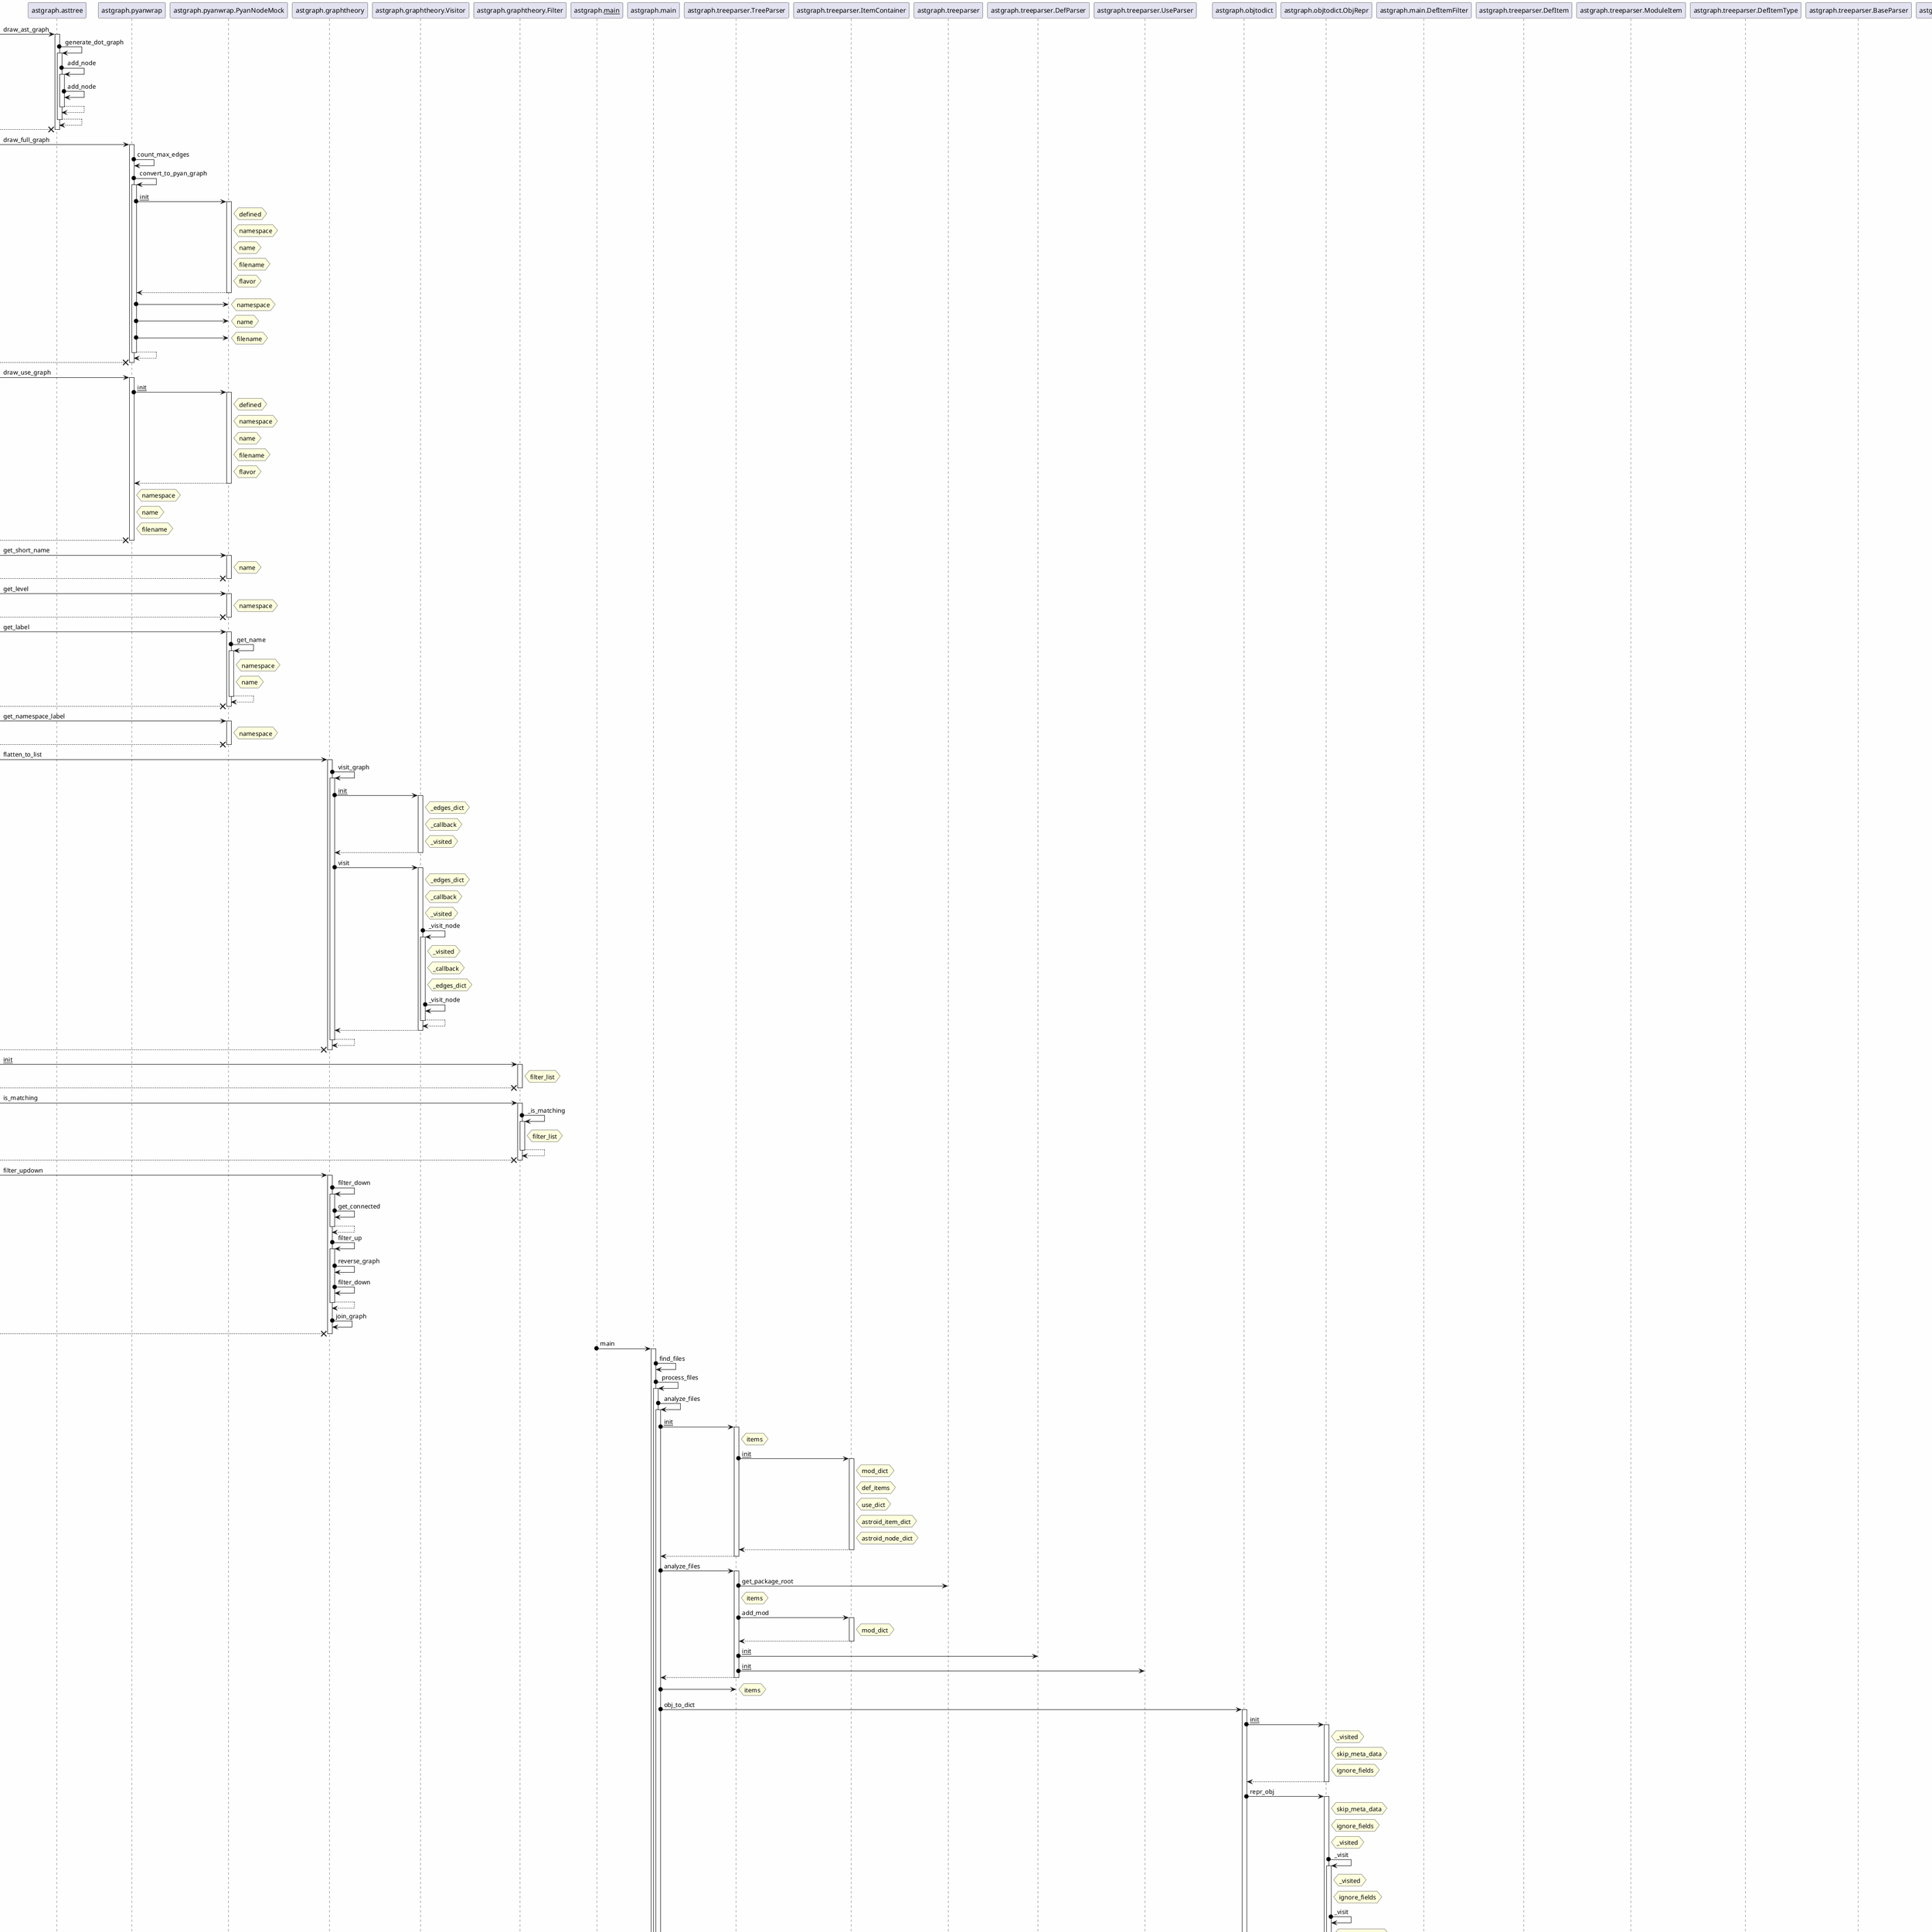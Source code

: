 @startuml

skinparam backgroundColor #FEFEFE


[-> astgraph.asttree : draw_ast_graph
activate astgraph.asttree
  astgraph.asttree o-> astgraph.asttree : generate_dot_graph
  activate astgraph.asttree
    astgraph.asttree o-> astgraph.asttree : add_node
    activate astgraph.asttree
      astgraph.asttree o-> astgraph.asttree : add_node
    astgraph.asttree --> astgraph.asttree
    deactivate astgraph.asttree

  astgraph.asttree --> astgraph.asttree
  deactivate astgraph.asttree

[-->x astgraph.asttree
deactivate astgraph.asttree

[-> astgraph.pyanwrap : draw_full_graph
activate astgraph.pyanwrap
  astgraph.pyanwrap o-> astgraph.pyanwrap : count_max_edges
  astgraph.pyanwrap o-> astgraph.pyanwrap : convert_to_pyan_graph
  activate astgraph.pyanwrap
    astgraph.pyanwrap o-> astgraph.pyanwrap.PyanNodeMock : __init__
    activate astgraph.pyanwrap.PyanNodeMock
      hnote right of astgraph.pyanwrap.PyanNodeMock
      defined
      endnote
      hnote right of astgraph.pyanwrap.PyanNodeMock
      namespace
      endnote
      hnote right of astgraph.pyanwrap.PyanNodeMock
      name
      endnote
      hnote right of astgraph.pyanwrap.PyanNodeMock
      filename
      endnote
      hnote right of astgraph.pyanwrap.PyanNodeMock
      flavor
      endnote
    astgraph.pyanwrap.PyanNodeMock --> astgraph.pyanwrap
    deactivate astgraph.pyanwrap.PyanNodeMock

    astgraph.pyanwrap o-> astgraph.pyanwrap.PyanNodeMock 
    hnote right
    namespace
    end note
    astgraph.pyanwrap o-> astgraph.pyanwrap.PyanNodeMock 
    hnote right
    name
    end note
    astgraph.pyanwrap o-> astgraph.pyanwrap.PyanNodeMock 
    hnote right
    filename
    end note
  astgraph.pyanwrap --> astgraph.pyanwrap
  deactivate astgraph.pyanwrap

[-->x astgraph.pyanwrap
deactivate astgraph.pyanwrap

[-> astgraph.pyanwrap : draw_use_graph
activate astgraph.pyanwrap
  astgraph.pyanwrap o-> astgraph.pyanwrap.PyanNodeMock : __init__
  activate astgraph.pyanwrap.PyanNodeMock
    hnote right of astgraph.pyanwrap.PyanNodeMock
    defined
    endnote
    hnote right of astgraph.pyanwrap.PyanNodeMock
    namespace
    endnote
    hnote right of astgraph.pyanwrap.PyanNodeMock
    name
    endnote
    hnote right of astgraph.pyanwrap.PyanNodeMock
    filename
    endnote
    hnote right of astgraph.pyanwrap.PyanNodeMock
    flavor
    endnote
  astgraph.pyanwrap.PyanNodeMock --> astgraph.pyanwrap
  deactivate astgraph.pyanwrap.PyanNodeMock

  hnote right of astgraph.pyanwrap
  namespace
  endnote
  hnote right of astgraph.pyanwrap
  name
  endnote
  hnote right of astgraph.pyanwrap
  filename
  endnote
[-->x astgraph.pyanwrap
deactivate astgraph.pyanwrap

[-> astgraph.pyanwrap.PyanNodeMock : get_short_name
activate astgraph.pyanwrap.PyanNodeMock
  hnote right of astgraph.pyanwrap.PyanNodeMock
  name
  endnote
[-->x astgraph.pyanwrap.PyanNodeMock
deactivate astgraph.pyanwrap.PyanNodeMock

[-> astgraph.pyanwrap.PyanNodeMock : get_level
activate astgraph.pyanwrap.PyanNodeMock
  hnote right of astgraph.pyanwrap.PyanNodeMock
  namespace
  endnote
[-->x astgraph.pyanwrap.PyanNodeMock
deactivate astgraph.pyanwrap.PyanNodeMock

[-> astgraph.pyanwrap.PyanNodeMock : get_label
activate astgraph.pyanwrap.PyanNodeMock
  astgraph.pyanwrap.PyanNodeMock o-> astgraph.pyanwrap.PyanNodeMock : get_name
  activate astgraph.pyanwrap.PyanNodeMock
    hnote right of astgraph.pyanwrap.PyanNodeMock
    namespace
    endnote
    hnote right of astgraph.pyanwrap.PyanNodeMock
    name
    endnote
  astgraph.pyanwrap.PyanNodeMock --> astgraph.pyanwrap.PyanNodeMock
  deactivate astgraph.pyanwrap.PyanNodeMock

[-->x astgraph.pyanwrap.PyanNodeMock
deactivate astgraph.pyanwrap.PyanNodeMock

[-> astgraph.pyanwrap.PyanNodeMock : get_namespace_label
activate astgraph.pyanwrap.PyanNodeMock
  hnote right of astgraph.pyanwrap.PyanNodeMock
  namespace
  endnote
[-->x astgraph.pyanwrap.PyanNodeMock
deactivate astgraph.pyanwrap.PyanNodeMock

[-> astgraph.graphtheory : flatten_to_list
activate astgraph.graphtheory
  astgraph.graphtheory o-> astgraph.graphtheory : visit_graph
  activate astgraph.graphtheory
    astgraph.graphtheory o-> astgraph.graphtheory.Visitor : __init__
    activate astgraph.graphtheory.Visitor
      hnote right of astgraph.graphtheory.Visitor
      _edges_dict
      endnote
      hnote right of astgraph.graphtheory.Visitor
      _callback
      endnote
      hnote right of astgraph.graphtheory.Visitor
      _visited
      endnote
    astgraph.graphtheory.Visitor --> astgraph.graphtheory
    deactivate astgraph.graphtheory.Visitor

    astgraph.graphtheory o-> astgraph.graphtheory.Visitor : visit
    activate astgraph.graphtheory.Visitor
      hnote right of astgraph.graphtheory.Visitor
      _edges_dict
      endnote
      hnote right of astgraph.graphtheory.Visitor
      _callback
      endnote
      hnote right of astgraph.graphtheory.Visitor
      _visited
      endnote
      astgraph.graphtheory.Visitor o-> astgraph.graphtheory.Visitor : _visit_node
      activate astgraph.graphtheory.Visitor
        hnote right of astgraph.graphtheory.Visitor
        _visited
        endnote
        hnote right of astgraph.graphtheory.Visitor
        _callback
        endnote
        hnote right of astgraph.graphtheory.Visitor
        _edges_dict
        endnote
        astgraph.graphtheory.Visitor o-> astgraph.graphtheory.Visitor : _visit_node
      astgraph.graphtheory.Visitor --> astgraph.graphtheory.Visitor
      deactivate astgraph.graphtheory.Visitor

    astgraph.graphtheory.Visitor --> astgraph.graphtheory
    deactivate astgraph.graphtheory.Visitor

  astgraph.graphtheory --> astgraph.graphtheory
  deactivate astgraph.graphtheory

[-->x astgraph.graphtheory
deactivate astgraph.graphtheory

[-> astgraph.graphtheory.Filter : __init__
activate astgraph.graphtheory.Filter
  hnote right of astgraph.graphtheory.Filter
  filter_list
  endnote
[-->x astgraph.graphtheory.Filter
deactivate astgraph.graphtheory.Filter

[-> astgraph.graphtheory.Filter : is_matching
activate astgraph.graphtheory.Filter
  astgraph.graphtheory.Filter o-> astgraph.graphtheory.Filter : _is_matching
  activate astgraph.graphtheory.Filter
    hnote right of astgraph.graphtheory.Filter
    filter_list
    endnote
  astgraph.graphtheory.Filter --> astgraph.graphtheory.Filter
  deactivate astgraph.graphtheory.Filter

[-->x astgraph.graphtheory.Filter
deactivate astgraph.graphtheory.Filter

[-> astgraph.graphtheory : filter_updown
activate astgraph.graphtheory
  astgraph.graphtheory o-> astgraph.graphtheory : filter_down
  activate astgraph.graphtheory
    astgraph.graphtheory o-> astgraph.graphtheory : get_connected
  astgraph.graphtheory --> astgraph.graphtheory
  deactivate astgraph.graphtheory

  astgraph.graphtheory o-> astgraph.graphtheory : filter_up
  activate astgraph.graphtheory
    astgraph.graphtheory o-> astgraph.graphtheory : reverse_graph
    astgraph.graphtheory o-> astgraph.graphtheory : filter_down
  astgraph.graphtheory --> astgraph.graphtheory
  deactivate astgraph.graphtheory

  astgraph.graphtheory o-> astgraph.graphtheory : join_graph
[-->x astgraph.graphtheory
deactivate astgraph.graphtheory

astgraph.__main__ o-> astgraph.main : main
activate astgraph.main
  astgraph.main o-> astgraph.main : find_files
  astgraph.main o-> astgraph.main : process_files
  activate astgraph.main
    astgraph.main o-> astgraph.main : analyze_files
    activate astgraph.main
      astgraph.main o-> astgraph.treeparser.TreeParser : __init__
      activate astgraph.treeparser.TreeParser
        hnote right of astgraph.treeparser.TreeParser
        items
        endnote
        astgraph.treeparser.TreeParser o-> astgraph.treeparser.ItemContainer : __init__
        activate astgraph.treeparser.ItemContainer
          hnote right of astgraph.treeparser.ItemContainer
          mod_dict
          endnote
          hnote right of astgraph.treeparser.ItemContainer
          def_items
          endnote
          hnote right of astgraph.treeparser.ItemContainer
          use_dict
          endnote
          hnote right of astgraph.treeparser.ItemContainer
          astroid_item_dict
          endnote
          hnote right of astgraph.treeparser.ItemContainer
          astroid_node_dict
          endnote
        astgraph.treeparser.ItemContainer --> astgraph.treeparser.TreeParser
        deactivate astgraph.treeparser.ItemContainer

      astgraph.treeparser.TreeParser --> astgraph.main
      deactivate astgraph.treeparser.TreeParser

      astgraph.main o-> astgraph.treeparser.TreeParser : analyze_files
      activate astgraph.treeparser.TreeParser
        astgraph.treeparser.TreeParser o-> astgraph.treeparser : get_package_root
        hnote right of astgraph.treeparser.TreeParser
        items
        endnote
        astgraph.treeparser.TreeParser o-> astgraph.treeparser.ItemContainer : add_mod
        activate astgraph.treeparser.ItemContainer
          hnote right of astgraph.treeparser.ItemContainer
          mod_dict
          endnote
        astgraph.treeparser.ItemContainer --> astgraph.treeparser.TreeParser
        deactivate astgraph.treeparser.ItemContainer

        astgraph.treeparser.TreeParser o-> astgraph.treeparser.DefParser : __init__
        astgraph.treeparser.TreeParser o-> astgraph.treeparser.UseParser : __init__
      astgraph.treeparser.TreeParser --> astgraph.main
      deactivate astgraph.treeparser.TreeParser

      astgraph.main o-> astgraph.treeparser.TreeParser 
      hnote right
      items
      end note
      astgraph.main o-> astgraph.objtodict : obj_to_dict
      activate astgraph.objtodict
        astgraph.objtodict o-> astgraph.objtodict.ObjRepr : __init__
        activate astgraph.objtodict.ObjRepr
          hnote right of astgraph.objtodict.ObjRepr
          _visited
          endnote
          hnote right of astgraph.objtodict.ObjRepr
          skip_meta_data
          endnote
          hnote right of astgraph.objtodict.ObjRepr
          ignore_fields
          endnote
        astgraph.objtodict.ObjRepr --> astgraph.objtodict
        deactivate astgraph.objtodict.ObjRepr

        astgraph.objtodict o-> astgraph.objtodict.ObjRepr : repr_obj
        activate astgraph.objtodict.ObjRepr
          hnote right of astgraph.objtodict.ObjRepr
          skip_meta_data
          endnote
          hnote right of astgraph.objtodict.ObjRepr
          ignore_fields
          endnote
          hnote right of astgraph.objtodict.ObjRepr
          _visited
          endnote
          astgraph.objtodict.ObjRepr o-> astgraph.objtodict.ObjRepr : _visit
          activate astgraph.objtodict.ObjRepr
            hnote right of astgraph.objtodict.ObjRepr
            _visited
            endnote
            hnote right of astgraph.objtodict.ObjRepr
            ignore_fields
            endnote
            astgraph.objtodict.ObjRepr o-> astgraph.objtodict.ObjRepr : _visit
            hnote right of astgraph.objtodict.ObjRepr
            skip_meta_data
            endnote
          astgraph.objtodict.ObjRepr --> astgraph.objtodict.ObjRepr
          deactivate astgraph.objtodict.ObjRepr

        astgraph.objtodict.ObjRepr --> astgraph.objtodict
        deactivate astgraph.objtodict.ObjRepr

      astgraph.objtodict --> astgraph.main
      deactivate astgraph.objtodict

      astgraph.main o-> astgraph.treeparser.ItemContainer : get_def_dict
      activate astgraph.treeparser.ItemContainer
        astgraph.treeparser.ItemContainer o-> astgraph.graphtheory : convert_to_list
        hnote right of astgraph.treeparser.ItemContainer
        def_items
        endnote
      astgraph.treeparser.ItemContainer --> astgraph.main
      deactivate astgraph.treeparser.ItemContainer

      astgraph.main o-> astgraph.main.DefItemFilter : __init__
      astgraph.main o-> astgraph.graphtheory : filter_down
      activate astgraph.graphtheory
        astgraph.graphtheory o-> astgraph.graphtheory : get_connected
      astgraph.graphtheory --> astgraph.main
      deactivate astgraph.graphtheory

      astgraph.main o-> astgraph.treeparser.ItemContainer 
      hnote right
      use_dict
      end note
      astgraph.main o-> astgraph.graphtheory : join_graph
      astgraph.main o-> astgraph.graphtheory : filter_up
      activate astgraph.graphtheory
        astgraph.graphtheory o-> astgraph.graphtheory : reverse_graph
        astgraph.graphtheory o-> astgraph.graphtheory : filter_down
      astgraph.graphtheory --> astgraph.main
      deactivate astgraph.graphtheory

    astgraph.main --> astgraph.main
    deactivate astgraph.main

  astgraph.main --> astgraph.main
  deactivate astgraph.main

astgraph.main --> astgraph.__main__
deactivate astgraph.main

[-> astgraph.treeparser : get_message
activate astgraph.treeparser
  astgraph.treeparser o-> astgraph.treeparser : get_top_node
[-->x astgraph.treeparser
deactivate astgraph.treeparser

[-> astgraph.treeparser.DefItem : info
activate astgraph.treeparser.DefItem
  astgraph.treeparser.DefItem o-> astgraph.treeparser.DefItem : get_full_name
  activate astgraph.treeparser.DefItem
    astgraph.treeparser.DefItem o-> astgraph.treeparser.DefItem : get_name
    activate astgraph.treeparser.DefItem
      hnote right of astgraph.treeparser.DefItem
      name
      endnote
    astgraph.treeparser.DefItem --> astgraph.treeparser.DefItem
    deactivate astgraph.treeparser.DefItem

    hnote right of astgraph.treeparser.DefItem
    parent
    endnote
  astgraph.treeparser.DefItem --> astgraph.treeparser.DefItem
  deactivate astgraph.treeparser.DefItem

  hnote right of astgraph.treeparser.DefItem
  type
  endnote
[-->x astgraph.treeparser.DefItem
deactivate astgraph.treeparser.DefItem

[-> astgraph.treeparser.DefItem : is_module
activate astgraph.treeparser.DefItem
  hnote right of astgraph.treeparser.DefItem
  type
  endnote
  hnote right of astgraph.treeparser.DefItem
  MODULE
  endnote
[-->x astgraph.treeparser.DefItem
deactivate astgraph.treeparser.DefItem

[-> astgraph.treeparser.DefItem : is_method
activate astgraph.treeparser.DefItem
  hnote right of astgraph.treeparser.DefItem
  type
  endnote
  hnote right of astgraph.treeparser.DefItem
  DEF_METHOD
  endnote
[-->x astgraph.treeparser.DefItem
deactivate astgraph.treeparser.DefItem

[-> astgraph.treeparser.DefItem : is_field
activate astgraph.treeparser.DefItem
  hnote right of astgraph.treeparser.DefItem
  type
  endnote
  hnote right of astgraph.treeparser.DefItem
  MEMBER
  endnote
[-->x astgraph.treeparser.DefItem
deactivate astgraph.treeparser.DefItem

[-> astgraph.treeparser.DefItem : append
activate astgraph.treeparser.DefItem
  hnote right of astgraph.treeparser.DefItem
  items
  endnote
[-->x astgraph.treeparser.DefItem
deactivate astgraph.treeparser.DefItem

[-> astgraph.treeparser.DefItem : get_namespace
activate astgraph.treeparser.DefItem
  hnote right of astgraph.treeparser.DefItem
  parent
  endnote
[-->x astgraph.treeparser.DefItem
deactivate astgraph.treeparser.DefItem

[-> astgraph.treeparser.DefItem : get_filename
activate astgraph.treeparser.DefItem
  hnote right of astgraph.treeparser.DefItem
  parent
  endnote
[-->x astgraph.treeparser.DefItem
deactivate astgraph.treeparser.DefItem

[-> astgraph.treeparser.DefItem : get_child
activate astgraph.treeparser.DefItem
  hnote right of astgraph.treeparser.DefItem
  items
  endnote
[-->x astgraph.treeparser.DefItem
deactivate astgraph.treeparser.DefItem

[-> astgraph.treeparser.DefItem : to_string
activate astgraph.treeparser.DefItem
  hnote right of astgraph.treeparser.DefItem
  name
  endnote
  hnote right of astgraph.treeparser.DefItem
  type
  endnote
[-->x astgraph.treeparser.DefItem
deactivate astgraph.treeparser.DefItem

[-> astgraph.treeparser.DefItem : __repr__
activate astgraph.treeparser.DefItem
  astgraph.treeparser.DefItem o-> astgraph.treeparser.DefItem : get_full_name
  activate astgraph.treeparser.DefItem
    astgraph.treeparser.DefItem o-> astgraph.treeparser.DefItem : get_name
    activate astgraph.treeparser.DefItem
      hnote right of astgraph.treeparser.DefItem
      name
      endnote
    astgraph.treeparser.DefItem --> astgraph.treeparser.DefItem
    deactivate astgraph.treeparser.DefItem

    hnote right of astgraph.treeparser.DefItem
    parent
    endnote
  astgraph.treeparser.DefItem --> astgraph.treeparser.DefItem
  deactivate astgraph.treeparser.DefItem

  hnote right of astgraph.treeparser.DefItem
  type
  endnote
[-->x astgraph.treeparser.DefItem
deactivate astgraph.treeparser.DefItem

[-> astgraph.treeparser.ModuleItem : get_namespace
activate astgraph.treeparser.ModuleItem
  hnote right of astgraph.treeparser.ModuleItem
  namespace
  endnote
[-->x astgraph.treeparser.ModuleItem
deactivate astgraph.treeparser.ModuleItem

[-> astgraph.treeparser.ModuleItem : get_filename
activate astgraph.treeparser.ModuleItem
  hnote right of astgraph.treeparser.ModuleItem
  filename
  endnote
[-->x astgraph.treeparser.ModuleItem
deactivate astgraph.treeparser.ModuleItem

[-> astgraph.treeparser.ItemContainer : get_def_list
activate astgraph.treeparser.ItemContainer
  hnote right of astgraph.treeparser.ItemContainer
  def_items
  endnote
[-->x astgraph.treeparser.ItemContainer
deactivate astgraph.treeparser.ItemContainer

[-> astgraph.treeparser.ItemContainer : get_use_list
activate astgraph.treeparser.ItemContainer
  hnote right of astgraph.treeparser.ItemContainer
  use_dict
  endnote
[-->x astgraph.treeparser.ItemContainer
deactivate astgraph.treeparser.ItemContainer

[-> astgraph.treeparser.ItemContainer : create_def
activate astgraph.treeparser.ItemContainer
  hnote right of astgraph.treeparser.ItemContainer
  MODULE
  endnote
  astgraph.treeparser.ItemContainer o-> astgraph.treeparser.ModuleItem : __init__
  activate astgraph.treeparser.ModuleItem
    astgraph.treeparser.ModuleItem o-> astgraph.treeparser.DefItemType 
    hnote right
    MODULE
    end note
    hnote right of astgraph.treeparser.ModuleItem
    namespace
    endnote
    hnote right of astgraph.treeparser.ModuleItem
    filename
    endnote
  astgraph.treeparser.ModuleItem --> astgraph.treeparser.ItemContainer
  deactivate astgraph.treeparser.ModuleItem

  astgraph.treeparser.ItemContainer o-> astgraph.treeparser.DefItem : __init__
  activate astgraph.treeparser.DefItem
    hnote right of astgraph.treeparser.DefItem
    node_id
    endnote
    hnote right of astgraph.treeparser.DefItem
    type
    endnote
    hnote right of astgraph.treeparser.DefItem
    parent
    endnote
    hnote right of astgraph.treeparser.DefItem
    name
    endnote
    hnote right of astgraph.treeparser.DefItem
    items
    endnote
    hnote right of astgraph.treeparser.DefItem
    type_hint
    endnote
  astgraph.treeparser.DefItem --> astgraph.treeparser.ItemContainer
  deactivate astgraph.treeparser.DefItem

  hnote right of astgraph.treeparser.ItemContainer
  astroid_item_dict
  endnote
  hnote right of astgraph.treeparser.ItemContainer
  astroid_node_dict
  endnote
[-->x astgraph.treeparser.ItemContainer
deactivate astgraph.treeparser.ItemContainer

[-> astgraph.treeparser.ItemContainer : create_module_def
activate astgraph.treeparser.ItemContainer
  astgraph.treeparser.ItemContainer o-> astgraph.treeparser.ModuleItem : __init__
  activate astgraph.treeparser.ModuleItem
    astgraph.treeparser.ModuleItem o-> astgraph.treeparser.DefItemType 
    hnote right
    MODULE
    end note
    hnote right of astgraph.treeparser.ModuleItem
    namespace
    endnote
    hnote right of astgraph.treeparser.ModuleItem
    filename
    endnote
  astgraph.treeparser.ModuleItem --> astgraph.treeparser.ItemContainer
  deactivate astgraph.treeparser.ModuleItem

  hnote right of astgraph.treeparser.ItemContainer
  astroid_item_dict
  endnote
  hnote right of astgraph.treeparser.ItemContainer
  astroid_node_dict
  endnote
[-->x astgraph.treeparser.ItemContainer
deactivate astgraph.treeparser.ItemContainer

[-> astgraph.treeparser.ItemContainer : append_def
activate astgraph.treeparser.ItemContainer
  hnote right of astgraph.treeparser.ItemContainer
  MODULE
  endnote
  hnote right of astgraph.treeparser.ItemContainer
  def_items
  endnote
  astgraph.treeparser.ItemContainer o-> astgraph.treeparser.ItemContainer : find_scope_by_id
  activate astgraph.treeparser.ItemContainer
    hnote right of astgraph.treeparser.ItemContainer
    astroid_node_dict
    endnote
    astgraph.treeparser.ItemContainer o-> astgraph.treeparser.ItemContainer : find_scope
    activate astgraph.treeparser.ItemContainer
      astgraph.treeparser.ItemContainer o-> astgraph.treeparser.ItemContainer : find_def_item
      activate astgraph.treeparser.ItemContainer
        hnote right of astgraph.treeparser.ItemContainer
        astroid_item_dict
        endnote
      astgraph.treeparser.ItemContainer --> astgraph.treeparser.ItemContainer
      deactivate astgraph.treeparser.ItemContainer

    astgraph.treeparser.ItemContainer --> astgraph.treeparser.ItemContainer
    deactivate astgraph.treeparser.ItemContainer

  astgraph.treeparser.ItemContainer --> astgraph.treeparser.ItemContainer
  deactivate astgraph.treeparser.ItemContainer

  astgraph.treeparser.ItemContainer o-> astgraph.treeparser.ItemContainer : append_def_parent
  activate astgraph.treeparser.ItemContainer
    hnote right of astgraph.treeparser.ItemContainer
    def_items
    endnote
  astgraph.treeparser.ItemContainer --> astgraph.treeparser.ItemContainer
  deactivate astgraph.treeparser.ItemContainer

[-->x astgraph.treeparser.ItemContainer
deactivate astgraph.treeparser.ItemContainer

[-> astgraph.treeparser.ItemContainer : append_use
activate astgraph.treeparser.ItemContainer
  hnote right of astgraph.treeparser.ItemContainer
  use_dict
  endnote
[-->x astgraph.treeparser.ItemContainer
deactivate astgraph.treeparser.ItemContainer

[-> astgraph.treeparser.ItemContainer : find_parent_scope_def
activate astgraph.treeparser.ItemContainer
  astgraph.treeparser.ItemContainer o-> astgraph.treeparser.ItemContainer : find_def_item
  activate astgraph.treeparser.ItemContainer
    hnote right of astgraph.treeparser.ItemContainer
    astroid_item_dict
    endnote
  astgraph.treeparser.ItemContainer --> astgraph.treeparser.ItemContainer
  deactivate astgraph.treeparser.ItemContainer

[-->x astgraph.treeparser.ItemContainer
deactivate astgraph.treeparser.ItemContainer

[-> astgraph.treeparser.ItemContainer : find_scope_class
activate astgraph.treeparser.ItemContainer
  astgraph.treeparser.ItemContainer o-> astgraph.treeparser.ItemContainer : find_def_item
  activate astgraph.treeparser.ItemContainer
    hnote right of astgraph.treeparser.ItemContainer
    astroid_item_dict
    endnote
  astgraph.treeparser.ItemContainer --> astgraph.treeparser.ItemContainer
  deactivate astgraph.treeparser.ItemContainer

  hnote right of astgraph.treeparser.ItemContainer
  CLASS
  endnote
[-->x astgraph.treeparser.ItemContainer
deactivate astgraph.treeparser.ItemContainer

[-> astgraph.treeparser.BaseParser : __init__
activate astgraph.treeparser.BaseParser
  astgraph.treeparser.BaseParser o-> astgraph.treeparser.ItemContainer : __init__
  activate astgraph.treeparser.ItemContainer
    hnote right of astgraph.treeparser.ItemContainer
    mod_dict
    endnote
    hnote right of astgraph.treeparser.ItemContainer
    def_items
    endnote
    hnote right of astgraph.treeparser.ItemContainer
    use_dict
    endnote
    hnote right of astgraph.treeparser.ItemContainer
    astroid_item_dict
    endnote
    hnote right of astgraph.treeparser.ItemContainer
    astroid_node_dict
    endnote
  astgraph.treeparser.ItemContainer --> astgraph.treeparser.BaseParser
  deactivate astgraph.treeparser.ItemContainer

  hnote right of astgraph.treeparser.BaseParser
  items
  endnote
[-->x astgraph.treeparser.BaseParser
deactivate astgraph.treeparser.BaseParser

[-> astgraph.treeparser.BaseParser : analyze
activate astgraph.treeparser.BaseParser
  astgraph.treeparser.BaseParser o-> astgraph.treeparser.BaseParser : _visit
[-->x astgraph.treeparser.BaseParser
deactivate astgraph.treeparser.BaseParser

[-> astgraph.treeparser.BaseParser : _visit_children
activate astgraph.treeparser.BaseParser
  astgraph.treeparser.BaseParser o-> astgraph.treeparser.BaseParser : _visit
[-->x astgraph.treeparser.BaseParser
deactivate astgraph.treeparser.BaseParser

[-> astgraph.treeparser.BaseParser : _visit_list
activate astgraph.treeparser.BaseParser
  astgraph.treeparser.BaseParser o-> astgraph.treeparser.BaseParser : _visit
[-->x astgraph.treeparser.BaseParser
deactivate astgraph.treeparser.BaseParser

[-> astgraph.treeparser.TreeParser : analyze_code
activate astgraph.treeparser.TreeParser
  astgraph.treeparser.TreeParser o-> astgraph.treeparser.TreeParser : analyze
  activate astgraph.treeparser.TreeParser
    hnote right of astgraph.treeparser.TreeParser
    items
    endnote
    astgraph.treeparser.TreeParser o-> astgraph.treeparser.ItemContainer : add_mod
    activate astgraph.treeparser.ItemContainer
      hnote right of astgraph.treeparser.ItemContainer
      mod_dict
      endnote
    astgraph.treeparser.ItemContainer --> astgraph.treeparser.TreeParser
    deactivate astgraph.treeparser.ItemContainer

    astgraph.treeparser.TreeParser o-> astgraph.treeparser.DefParser : __init__
    astgraph.treeparser.TreeParser o-> astgraph.treeparser.UseParser : __init__
  astgraph.treeparser.TreeParser --> astgraph.treeparser.TreeParser
  deactivate astgraph.treeparser.TreeParser

[-->x astgraph.treeparser.TreeParser
deactivate astgraph.treeparser.TreeParser

[-> astgraph.treeparser : get_modname
activate astgraph.treeparser
  astgraph.treeparser o-> astgraph.treeparser : get_package_root
  astgraph.treeparser o-> astgraph.treeparser : get_file_modname
[-->x astgraph.treeparser
deactivate astgraph.treeparser

[-> astgraph.plantuml.NotesContainer : __init__
activate astgraph.plantuml.NotesContainer
  hnote right of astgraph.plantuml.NotesContainer
  _notes_lines
  endnote
  hnote right of astgraph.plantuml.NotesContainer
  bg_color
  endnote
[-->x astgraph.plantuml.NotesContainer
deactivate astgraph.plantuml.NotesContainer

[-> astgraph.plantuml.NotesContainer : __len__
activate astgraph.plantuml.NotesContainer
  hnote right of astgraph.plantuml.NotesContainer
  _notes_lines
  endnote
[-->x astgraph.plantuml.NotesContainer
deactivate astgraph.plantuml.NotesContainer

[-> astgraph.plantuml.NotesContainer : __getitem__
activate astgraph.plantuml.NotesContainer
  hnote right of astgraph.plantuml.NotesContainer
  _notes_lines
  endnote
[-->x astgraph.plantuml.NotesContainer
deactivate astgraph.plantuml.NotesContainer

[-> astgraph.plantuml.NotesContainer : __iter__
activate astgraph.plantuml.NotesContainer
  hnote right of astgraph.plantuml.NotesContainer
  _notes_lines
  endnote
[-->x astgraph.plantuml.NotesContainer
deactivate astgraph.plantuml.NotesContainer

[-> astgraph.plantuml.SequenceCall : get_receiver
activate astgraph.plantuml.SequenceCall
  hnote right of astgraph.plantuml.SequenceCall
  calles
  endnote
[-->x astgraph.plantuml.SequenceCall
deactivate astgraph.plantuml.SequenceCall

[-> astgraph.plantuml.SequenceCall : add_simple_subcall
activate astgraph.plantuml.SequenceCall
  astgraph.plantuml.SequenceCall o-> astgraph.plantuml.SequenceCall : create_simple
  activate astgraph.plantuml.SequenceCall
    astgraph.plantuml.SequenceCall o-> astgraph.plantuml.SequenceCall : __init__
    activate astgraph.plantuml.SequenceCall
      hnote right of astgraph.plantuml.SequenceCall
      parent
      endnote
      hnote right of astgraph.plantuml.SequenceCall
      caller
      endnote
      hnote right of astgraph.plantuml.SequenceCall
      calles
      endnote
      hnote right of astgraph.plantuml.SequenceCall
      subcalls
      endnote
      hnote right of astgraph.plantuml.SequenceCall
      label
      endnote
      hnote right of astgraph.plantuml.SequenceCall
      label_note
      endnote
      hnote right of astgraph.plantuml.SequenceCall
      notes_data
      endnote
    astgraph.plantuml.SequenceCall --> astgraph.plantuml.SequenceCall
    deactivate astgraph.plantuml.SequenceCall

    hnote right of astgraph.plantuml.SequenceCall
    caller
    endnote
    hnote right of astgraph.plantuml.SequenceCall
    calles
    endnote
    hnote right of astgraph.plantuml.SequenceCall
    label
    endnote
  astgraph.plantuml.SequenceCall --> astgraph.plantuml.SequenceCall
  deactivate astgraph.plantuml.SequenceCall

  astgraph.plantuml.SequenceCall o-> astgraph.plantuml.SequenceCall : append_subcall
  activate astgraph.plantuml.SequenceCall
    hnote right of astgraph.plantuml.SequenceCall
    subcalls
    endnote
  astgraph.plantuml.SequenceCall --> astgraph.plantuml.SequenceCall
  deactivate astgraph.plantuml.SequenceCall

[-->x astgraph.plantuml.SequenceCall
deactivate astgraph.plantuml.SequenceCall

[-> astgraph.plantuml.SequenceCall : add_subcalles
activate astgraph.plantuml.SequenceCall
  astgraph.plantuml.SequenceCall o-> astgraph.plantuml.SequenceCall : create_calles
  activate astgraph.plantuml.SequenceCall
    astgraph.plantuml.SequenceCall o-> astgraph.plantuml.SequenceCall : __init__
    activate astgraph.plantuml.SequenceCall
      hnote right of astgraph.plantuml.SequenceCall
      parent
      endnote
      hnote right of astgraph.plantuml.SequenceCall
      caller
      endnote
      hnote right of astgraph.plantuml.SequenceCall
      calles
      endnote
      hnote right of astgraph.plantuml.SequenceCall
      subcalls
      endnote
      hnote right of astgraph.plantuml.SequenceCall
      label
      endnote
      hnote right of astgraph.plantuml.SequenceCall
      label_note
      endnote
      hnote right of astgraph.plantuml.SequenceCall
      notes_data
      endnote
    astgraph.plantuml.SequenceCall --> astgraph.plantuml.SequenceCall
    deactivate astgraph.plantuml.SequenceCall

    hnote right of astgraph.plantuml.SequenceCall
    caller
    endnote
    hnote right of astgraph.plantuml.SequenceCall
    calles
    endnote
    hnote right of astgraph.plantuml.SequenceCall
    label
    endnote
  astgraph.plantuml.SequenceCall --> astgraph.plantuml.SequenceCall
  deactivate astgraph.plantuml.SequenceCall

  astgraph.plantuml.SequenceCall o-> astgraph.plantuml.SequenceCall : append_subcall
  activate astgraph.plantuml.SequenceCall
    hnote right of astgraph.plantuml.SequenceCall
    subcalls
    endnote
  astgraph.plantuml.SequenceCall --> astgraph.plantuml.SequenceCall
  deactivate astgraph.plantuml.SequenceCall

[-->x astgraph.plantuml.SequenceCall
deactivate astgraph.plantuml.SequenceCall

[-> astgraph.plantuml.SequenceCallList : add_calles
activate astgraph.plantuml.SequenceCallList
  astgraph.plantuml.SequenceCallList o-> astgraph.plantuml.SequenceCall : create_calles
  activate astgraph.plantuml.SequenceCall
    astgraph.plantuml.SequenceCall o-> astgraph.plantuml.SequenceCall : __init__
    activate astgraph.plantuml.SequenceCall
      hnote right of astgraph.plantuml.SequenceCall
      parent
      endnote
      hnote right of astgraph.plantuml.SequenceCall
      caller
      endnote
      hnote right of astgraph.plantuml.SequenceCall
      calles
      endnote
      hnote right of astgraph.plantuml.SequenceCall
      subcalls
      endnote
      hnote right of astgraph.plantuml.SequenceCall
      label
      endnote
      hnote right of astgraph.plantuml.SequenceCall
      label_note
      endnote
      hnote right of astgraph.plantuml.SequenceCall
      notes_data
      endnote
    astgraph.plantuml.SequenceCall --> astgraph.plantuml.SequenceCall
    deactivate astgraph.plantuml.SequenceCall

    hnote right of astgraph.plantuml.SequenceCall
    caller
    endnote
    hnote right of astgraph.plantuml.SequenceCall
    calles
    endnote
    hnote right of astgraph.plantuml.SequenceCall
    label
    endnote
  astgraph.plantuml.SequenceCall --> astgraph.plantuml.SequenceCallList
  deactivate astgraph.plantuml.SequenceCall

  hnote right of astgraph.plantuml.SequenceCallList
  items
  endnote
[-->x astgraph.plantuml.SequenceCallList
deactivate astgraph.plantuml.SequenceCallList

[-> astgraph.plantuml.SequenceGraph : add_actor
activate astgraph.plantuml.SequenceGraph
  hnote right of astgraph.plantuml.SequenceGraph
  actors_list
  endnote
[-->x astgraph.plantuml.SequenceGraph
deactivate astgraph.plantuml.SequenceGraph

[-> astgraph.plantuml.SequenceGraph : get_actors
activate astgraph.plantuml.SequenceGraph
  hnote right of astgraph.plantuml.SequenceGraph
  actors_list
  endnote
[-->x astgraph.plantuml.SequenceGraph
deactivate astgraph.plantuml.SequenceGraph

[-> astgraph.plantuml.SequenceGraph : get_all_calls_flat
activate astgraph.plantuml.SequenceGraph
  astgraph.plantuml.SequenceGraph o-> astgraph.plantuml.SequenceGraph : get_all_calls
  activate astgraph.plantuml.SequenceGraph
    hnote right of astgraph.plantuml.SequenceGraph
    loops
    endnote
  astgraph.plantuml.SequenceGraph --> astgraph.plantuml.SequenceGraph
  deactivate astgraph.plantuml.SequenceGraph

[-->x astgraph.plantuml.SequenceGraph
deactivate astgraph.plantuml.SequenceGraph

[-> astgraph.plantuml : draw_graph
activate astgraph.plantuml
  astgraph.plantuml o-> astgraph.plantuml.Converter : __init__
  activate astgraph.plantuml.Converter
    hnote right of astgraph.plantuml.Converter
    use_dict
    endnote
    hnote right of astgraph.plantuml.Converter
    sequence_graph
    endnote
    hnote right of astgraph.plantuml.Converter
    sequence
    endnote
  astgraph.plantuml.Converter --> astgraph.plantuml
  deactivate astgraph.plantuml.Converter

  astgraph.plantuml o-> astgraph.plantuml.Converter : convert
  activate astgraph.plantuml.Converter
    hnote right of astgraph.plantuml.Converter
    use_dict
    endnote
    hnote right of astgraph.plantuml.Converter
    sequence_graph
    endnote
    astgraph.plantuml.Converter o-> astgraph.plantuml.SequenceGraph : __init__
    activate astgraph.plantuml.SequenceGraph
      hnote right of astgraph.plantuml.SequenceGraph
      params
      endnote
      hnote right of astgraph.plantuml.SequenceGraph
      actors_list
      endnote
      hnote right of astgraph.plantuml.SequenceGraph
      loops
      endnote
    astgraph.plantuml.SequenceGraph --> astgraph.plantuml.Converter
    deactivate astgraph.plantuml.SequenceGraph

    hnote right of astgraph.plantuml.Converter
    sequence
    endnote
    astgraph.plantuml.Converter o-> astgraph.plantuml.SequenceCallList : __init__
    activate astgraph.plantuml.SequenceCallList
      hnote right of astgraph.plantuml.SequenceCallList
      repeats
      endnote
      hnote right of astgraph.plantuml.SequenceCallList
      items
      endnote
    astgraph.plantuml.SequenceCallList --> astgraph.plantuml.Converter
    deactivate astgraph.plantuml.SequenceCallList

    astgraph.plantuml.Converter o-> astgraph.graphtheory : get_root_items
    activate astgraph.graphtheory
      astgraph.graphtheory o-> astgraph.graphtheory : get_connected
    astgraph.graphtheory --> astgraph.plantuml.Converter
    deactivate astgraph.graphtheory

    astgraph.plantuml.Converter o-> astgraph.graphtheory : visit_graph
    activate astgraph.graphtheory
      astgraph.graphtheory o-> astgraph.graphtheory.Visitor : __init__
      activate astgraph.graphtheory.Visitor
        hnote right of astgraph.graphtheory.Visitor
        _edges_dict
        endnote
        hnote right of astgraph.graphtheory.Visitor
        _callback
        endnote
        hnote right of astgraph.graphtheory.Visitor
        _visited
        endnote
      astgraph.graphtheory.Visitor --> astgraph.graphtheory
      deactivate astgraph.graphtheory.Visitor

      astgraph.graphtheory o-> astgraph.graphtheory.Visitor : visit
      activate astgraph.graphtheory.Visitor
        hnote right of astgraph.graphtheory.Visitor
        _edges_dict
        endnote
        hnote right of astgraph.graphtheory.Visitor
        _callback
        endnote
        hnote right of astgraph.graphtheory.Visitor
        _visited
        endnote
        astgraph.graphtheory.Visitor o-> astgraph.graphtheory.Visitor : _visit_node
        activate astgraph.graphtheory.Visitor
          hnote right of astgraph.graphtheory.Visitor
          _visited
          endnote
          hnote right of astgraph.graphtheory.Visitor
          _callback
          endnote
          hnote right of astgraph.graphtheory.Visitor
          _edges_dict
          endnote
          astgraph.graphtheory.Visitor o-> astgraph.graphtheory.Visitor : _visit_node
        astgraph.graphtheory.Visitor --> astgraph.graphtheory.Visitor
        deactivate astgraph.graphtheory.Visitor

      astgraph.graphtheory.Visitor --> astgraph.graphtheory
      deactivate astgraph.graphtheory.Visitor

    astgraph.graphtheory --> astgraph.plantuml.Converter
    deactivate astgraph.graphtheory

    astgraph.plantuml.Converter o-> astgraph.plantuml.Converter : _convert_root
    activate astgraph.plantuml.Converter
      astgraph.plantuml.Converter o-> astgraph.plantuml.Converter : _get_parent_name
      activate astgraph.plantuml.Converter
        astgraph.plantuml.Converter o-> astgraph.plantuml.Converter : _get_parent
        activate astgraph.plantuml.Converter
          astgraph.plantuml.Converter o-> astgraph.treeparser.DefItemType 
          hnote right
          MODULE
          end note
          astgraph.plantuml.Converter o-> astgraph.treeparser.DefItemType 
          hnote right
          CLASS
          end note
        astgraph.plantuml.Converter --> astgraph.plantuml.Converter
        deactivate astgraph.plantuml.Converter

      astgraph.plantuml.Converter --> astgraph.plantuml.Converter
      deactivate astgraph.plantuml.Converter

      hnote right of astgraph.plantuml.Converter
      sequence
      endnote
      astgraph.plantuml.Converter o-> astgraph.plantuml.SequenceCallList : add_simple_call
      activate astgraph.plantuml.SequenceCallList
        astgraph.plantuml.SequenceCallList o-> astgraph.plantuml.SequenceCall : create_simple
        activate astgraph.plantuml.SequenceCall
          astgraph.plantuml.SequenceCall o-> astgraph.plantuml.SequenceCall : __init__
          activate astgraph.plantuml.SequenceCall
            hnote right of astgraph.plantuml.SequenceCall
            parent
            endnote
            hnote right of astgraph.plantuml.SequenceCall
            caller
            endnote
            hnote right of astgraph.plantuml.SequenceCall
            calles
            endnote
            hnote right of astgraph.plantuml.SequenceCall
            subcalls
            endnote
            hnote right of astgraph.plantuml.SequenceCall
            label
            endnote
            hnote right of astgraph.plantuml.SequenceCall
            label_note
            endnote
            hnote right of astgraph.plantuml.SequenceCall
            notes_data
            endnote
          astgraph.plantuml.SequenceCall --> astgraph.plantuml.SequenceCall
          deactivate astgraph.plantuml.SequenceCall

          hnote right of astgraph.plantuml.SequenceCall
          caller
          endnote
          hnote right of astgraph.plantuml.SequenceCall
          calles
          endnote
          hnote right of astgraph.plantuml.SequenceCall
          label
          endnote
        astgraph.plantuml.SequenceCall --> astgraph.plantuml.SequenceCallList
        deactivate astgraph.plantuml.SequenceCall

        hnote right of astgraph.plantuml.SequenceCallList
        items
        endnote
      astgraph.plantuml.SequenceCallList --> astgraph.plantuml.Converter
      deactivate astgraph.plantuml.SequenceCallList

      hnote right of astgraph.plantuml.Converter
      use_dict
      endnote
    astgraph.plantuml.Converter --> astgraph.plantuml.Converter
    deactivate astgraph.plantuml.Converter

    astgraph.plantuml.Converter o-> astgraph.plantuml.SequenceGraph : append_loop
    activate astgraph.plantuml.SequenceGraph
      hnote right of astgraph.plantuml.SequenceGraph
      loops
      endnote
    astgraph.plantuml.SequenceGraph --> astgraph.plantuml.Converter
    deactivate astgraph.plantuml.SequenceGraph

  astgraph.plantuml.Converter --> astgraph.plantuml
  deactivate astgraph.plantuml.Converter

  astgraph.plantuml o-> astgraph.plantuml : generate_diagram
  activate astgraph.plantuml
    astgraph.plantuml o-> astgraph.plantuml.SequenceDiagramGenerator : __init__
    activate astgraph.plantuml.SequenceDiagramGenerator
      hnote right of astgraph.plantuml.SequenceDiagramGenerator
      seq_diagram
      endnote
      hnote right of astgraph.plantuml.SequenceDiagramGenerator
      name_dict
      endnote
      hnote right of astgraph.plantuml.SequenceDiagramGenerator
      params_dict
      endnote
      astgraph.plantuml.SequenceDiagramGenerator o-> astgraph.plantuml.SequenceGraph 
      hnote right
      params
      end note
    astgraph.plantuml.SequenceDiagramGenerator --> astgraph.plantuml
    deactivate astgraph.plantuml.SequenceDiagramGenerator

    astgraph.plantuml o-> astgraph.plantuml.SequenceDiagramGenerator : generate
    activate astgraph.plantuml.SequenceDiagramGenerator
      astgraph.plantuml.SequenceDiagramGenerator o-> astgraph.plantuml : calculate_actors_optimized_order
      activate astgraph.plantuml
        astgraph.plantuml o-> astgraph.plantuml : calculate_width
      astgraph.plantuml --> astgraph.plantuml.SequenceDiagramGenerator
      deactivate astgraph.plantuml

      hnote right of astgraph.plantuml.SequenceDiagramGenerator
      seq_diagram
      endnote
      astgraph.plantuml.SequenceDiagramGenerator o-> astgraph.plantuml.SequenceDiagramGenerator : _get_item_id
      activate astgraph.plantuml.SequenceDiagramGenerator
        hnote right of astgraph.plantuml.SequenceDiagramGenerator
        name_dict
        endnote
      astgraph.plantuml.SequenceDiagramGenerator --> astgraph.plantuml.SequenceDiagramGenerator
      deactivate astgraph.plantuml.SequenceDiagramGenerator

      astgraph.plantuml.SequenceDiagramGenerator o-> astgraph.plantuml.SequenceGraph : get_loops
      activate astgraph.plantuml.SequenceGraph
        hnote right of astgraph.plantuml.SequenceGraph
        loops
        endnote
      astgraph.plantuml.SequenceGraph --> astgraph.plantuml.SequenceDiagramGenerator
      deactivate astgraph.plantuml.SequenceGraph

      astgraph.plantuml.SequenceDiagramGenerator o-> astgraph.plantuml.SequenceDiagramGenerator : generate_loop
      activate astgraph.plantuml.SequenceDiagramGenerator
        hnote right of astgraph.plantuml.SequenceDiagramGenerator
        params_dict
        endnote
        astgraph.plantuml.SequenceDiagramGenerator o-> astgraph.plantuml.SequenceDiagramGenerator : _add_seqcall
        activate astgraph.plantuml.SequenceDiagramGenerator
          astgraph.plantuml.SequenceDiagramGenerator o-> astgraph.plantuml.SequenceDiagramGenerator : _get_item_id
          astgraph.plantuml.SequenceDiagramGenerator o-> astgraph.plantuml.SequenceDiagramGenerator : _add_call
          activate astgraph.plantuml.SequenceDiagramGenerator
            astgraph.plantuml.SequenceDiagramGenerator o-> astgraph.plantuml.SequenceDiagramGenerator : _add_notes
            activate astgraph.plantuml.SequenceDiagramGenerator
              astgraph.plantuml.SequenceDiagramGenerator o-> astgraph.plantuml : convert_notes
              activate astgraph.plantuml
                astgraph.plantuml o-> astgraph.plantuml.NoteType 
                hnote right
                INFO
                end note
                astgraph.plantuml o-> astgraph.plantuml.NoteType 
                hnote right
                ERROR
                end note
                astgraph.plantuml o-> astgraph.plantuml : format_note_error
              astgraph.plantuml --> astgraph.plantuml.SequenceDiagramGenerator
              deactivate astgraph.plantuml

            astgraph.plantuml.SequenceDiagramGenerator --> astgraph.plantuml.SequenceDiagramGenerator
            deactivate astgraph.plantuml.SequenceDiagramGenerator

          astgraph.plantuml.SequenceDiagramGenerator --> astgraph.plantuml.SequenceDiagramGenerator
          deactivate astgraph.plantuml.SequenceDiagramGenerator

          astgraph.plantuml.SequenceDiagramGenerator o-> astgraph.plantuml.SequenceDiagramGenerator : _add_seqcall
        astgraph.plantuml.SequenceDiagramGenerator --> astgraph.plantuml.SequenceDiagramGenerator
        deactivate astgraph.plantuml.SequenceDiagramGenerator

      astgraph.plantuml.SequenceDiagramGenerator --> astgraph.plantuml.SequenceDiagramGenerator
      deactivate astgraph.plantuml.SequenceDiagramGenerator

    astgraph.plantuml.SequenceDiagramGenerator --> astgraph.plantuml
    deactivate astgraph.plantuml.SequenceDiagramGenerator

  astgraph.plantuml --> astgraph.plantuml
  deactivate astgraph.plantuml

  astgraph.plantuml o-> astgraph.plantuml : convert_to_svg
[-->x astgraph.plantuml
deactivate astgraph.plantuml

astgraph.main o-> astgraph.main : main
activate astgraph.main
  astgraph.main o-> astgraph.main : find_files
  astgraph.main o-> astgraph.main : process_files
  activate astgraph.main
    astgraph.main o-> astgraph.main : analyze_files
    activate astgraph.main
      astgraph.main o-> astgraph.treeparser.TreeParser : __init__
      activate astgraph.treeparser.TreeParser
        hnote right of astgraph.treeparser.TreeParser
        items
        endnote
        astgraph.treeparser.TreeParser o-> astgraph.treeparser.ItemContainer : __init__
        activate astgraph.treeparser.ItemContainer
          hnote right of astgraph.treeparser.ItemContainer
          mod_dict
          endnote
          hnote right of astgraph.treeparser.ItemContainer
          def_items
          endnote
          hnote right of astgraph.treeparser.ItemContainer
          use_dict
          endnote
          hnote right of astgraph.treeparser.ItemContainer
          astroid_item_dict
          endnote
          hnote right of astgraph.treeparser.ItemContainer
          astroid_node_dict
          endnote
        astgraph.treeparser.ItemContainer --> astgraph.treeparser.TreeParser
        deactivate astgraph.treeparser.ItemContainer

      astgraph.treeparser.TreeParser --> astgraph.main
      deactivate astgraph.treeparser.TreeParser

      astgraph.main o-> astgraph.treeparser.TreeParser : analyze_files
      activate astgraph.treeparser.TreeParser
        astgraph.treeparser.TreeParser o-> astgraph.treeparser : get_package_root
        hnote right of astgraph.treeparser.TreeParser
        items
        endnote
        astgraph.treeparser.TreeParser o-> astgraph.treeparser.ItemContainer : add_mod
        activate astgraph.treeparser.ItemContainer
          hnote right of astgraph.treeparser.ItemContainer
          mod_dict
          endnote
        astgraph.treeparser.ItemContainer --> astgraph.treeparser.TreeParser
        deactivate astgraph.treeparser.ItemContainer

        astgraph.treeparser.TreeParser o-> astgraph.treeparser.DefParser : __init__
        astgraph.treeparser.TreeParser o-> astgraph.treeparser.UseParser : __init__
      astgraph.treeparser.TreeParser --> astgraph.main
      deactivate astgraph.treeparser.TreeParser

      astgraph.main o-> astgraph.treeparser.TreeParser 
      hnote right
      items
      end note
      astgraph.main o-> astgraph.objtodict : obj_to_dict
      activate astgraph.objtodict
        astgraph.objtodict o-> astgraph.objtodict.ObjRepr : __init__
        activate astgraph.objtodict.ObjRepr
          hnote right of astgraph.objtodict.ObjRepr
          _visited
          endnote
          hnote right of astgraph.objtodict.ObjRepr
          skip_meta_data
          endnote
          hnote right of astgraph.objtodict.ObjRepr
          ignore_fields
          endnote
        astgraph.objtodict.ObjRepr --> astgraph.objtodict
        deactivate astgraph.objtodict.ObjRepr

        astgraph.objtodict o-> astgraph.objtodict.ObjRepr : repr_obj
        activate astgraph.objtodict.ObjRepr
          hnote right of astgraph.objtodict.ObjRepr
          skip_meta_data
          endnote
          hnote right of astgraph.objtodict.ObjRepr
          ignore_fields
          endnote
          hnote right of astgraph.objtodict.ObjRepr
          _visited
          endnote
          astgraph.objtodict.ObjRepr o-> astgraph.objtodict.ObjRepr : _visit
          activate astgraph.objtodict.ObjRepr
            hnote right of astgraph.objtodict.ObjRepr
            _visited
            endnote
            hnote right of astgraph.objtodict.ObjRepr
            ignore_fields
            endnote
            astgraph.objtodict.ObjRepr o-> astgraph.objtodict.ObjRepr : _visit
            hnote right of astgraph.objtodict.ObjRepr
            skip_meta_data
            endnote
          astgraph.objtodict.ObjRepr --> astgraph.objtodict.ObjRepr
          deactivate astgraph.objtodict.ObjRepr

        astgraph.objtodict.ObjRepr --> astgraph.objtodict
        deactivate astgraph.objtodict.ObjRepr

      astgraph.objtodict --> astgraph.main
      deactivate astgraph.objtodict

      astgraph.main o-> astgraph.treeparser.ItemContainer : get_def_dict
      activate astgraph.treeparser.ItemContainer
        astgraph.treeparser.ItemContainer o-> astgraph.graphtheory : convert_to_list
        hnote right of astgraph.treeparser.ItemContainer
        def_items
        endnote
      astgraph.treeparser.ItemContainer --> astgraph.main
      deactivate astgraph.treeparser.ItemContainer

      astgraph.main o-> astgraph.main.DefItemFilter : __init__
      astgraph.main o-> astgraph.graphtheory : filter_down
      activate astgraph.graphtheory
        astgraph.graphtheory o-> astgraph.graphtheory : get_connected
      astgraph.graphtheory --> astgraph.main
      deactivate astgraph.graphtheory

      astgraph.main o-> astgraph.treeparser.ItemContainer 
      hnote right
      use_dict
      end note
      astgraph.main o-> astgraph.graphtheory : join_graph
      astgraph.main o-> astgraph.graphtheory : filter_up
      activate astgraph.graphtheory
        astgraph.graphtheory o-> astgraph.graphtheory : reverse_graph
        astgraph.graphtheory o-> astgraph.graphtheory : filter_down
      astgraph.graphtheory --> astgraph.main
      deactivate astgraph.graphtheory

    astgraph.main --> astgraph.main
    deactivate astgraph.main

  astgraph.main --> astgraph.main
  deactivate astgraph.main

astgraph.main --> astgraph.main
deactivate astgraph.main

[-> astgraph.treeparser : infer_type
activate astgraph.treeparser
  astgraph.treeparser o-> astgraph.treeparser : unpack_proxy
[-->x astgraph.treeparser
deactivate astgraph.treeparser

[-> astgraph.treeparser.ItemContainer : find_in_scope
activate astgraph.treeparser.ItemContainer
  hnote right of astgraph.treeparser.ItemContainer
  mod_dict
  endnote
  astgraph.treeparser.ItemContainer o-> astgraph.treeparser.ItemContainer : find_in_scope
[-->x astgraph.treeparser.ItemContainer
deactivate astgraph.treeparser.ItemContainer

[-> astgraph.treeparser.DefParser : _visit
activate astgraph.treeparser.DefParser
  astgraph.treeparser.DefParser o-> astgraph.treeparser.DefParser : visit_module
  activate astgraph.treeparser.DefParser
    astgraph.treeparser.DefParser o-> astgraph.treeparser.ModuleItem 
    hnote right
    filename
    end note
    astgraph.treeparser.DefParser o-> astgraph.treeparser.DefParser : _visit_children
    activate astgraph.treeparser.DefParser
      astgraph.treeparser.DefParser o-> astgraph.treeparser.DefParser : _visit
    astgraph.treeparser.DefParser --> astgraph.treeparser.DefParser
    deactivate astgraph.treeparser.DefParser

  astgraph.treeparser.DefParser --> astgraph.treeparser.DefParser
  deactivate astgraph.treeparser.DefParser

  astgraph.treeparser.DefParser o-> astgraph.treeparser.DefParser : visit_classdef
  activate astgraph.treeparser.DefParser
    astgraph.treeparser.DefParser o-> astgraph.treeparser.DefItemType 
    hnote right
    CLASS
    end note
    astgraph.treeparser.DefParser o-> astgraph.treeparser.DefParser : _visit_children
  astgraph.treeparser.DefParser --> astgraph.treeparser.DefParser
  deactivate astgraph.treeparser.DefParser

  astgraph.treeparser.DefParser o-> astgraph.treeparser.DefParser : visit_functiondef
  activate astgraph.treeparser.DefParser
    astgraph.treeparser.DefParser o-> astgraph.treeparser.DefItemType 
    hnote right
    DEF_METHOD
    end note
    astgraph.treeparser.DefParser o-> astgraph.treeparser.DefParser : _visit_children
  astgraph.treeparser.DefParser --> astgraph.treeparser.DefParser
  deactivate astgraph.treeparser.DefParser

  astgraph.treeparser.DefParser o-> astgraph.treeparser.DefParser : _visit_children
[-->x astgraph.treeparser.DefParser
deactivate astgraph.treeparser.DefParser

[-> astgraph.treeparser.UseParser : _visit
activate astgraph.treeparser.UseParser
  astgraph.treeparser.UseParser o-> astgraph.treeparser.UseParser : visit_call
  activate astgraph.treeparser.UseParser
    astgraph.treeparser.UseParser o-> astgraph.treeparser.UseParser : _resolve_attribute
    activate astgraph.treeparser.UseParser
      astgraph.treeparser.UseParser o-> astgraph.treeparser.UseParser : _get_attr_full_call
      activate astgraph.treeparser.UseParser
        astgraph.treeparser.UseParser o-> astgraph.treeparser : infer_type
        activate astgraph.treeparser
          astgraph.treeparser o-> astgraph.treeparser : unpack_proxy
        astgraph.treeparser --> astgraph.treeparser.UseParser
        deactivate astgraph.treeparser

        astgraph.treeparser.UseParser o-> astgraph.treeparser.UseParser : _get_attr_full_call
      astgraph.treeparser.UseParser --> astgraph.treeparser.UseParser
      deactivate astgraph.treeparser.UseParser

      astgraph.treeparser.UseParser o-> astgraph.treeparser.UseParser : _resolve_item
      activate astgraph.treeparser.UseParser
        astgraph.treeparser.UseParser o-> astgraph.treeparser.UseParser : _find_type_def_in_scope
        activate astgraph.treeparser.UseParser
          astgraph.treeparser.UseParser o-> astgraph.treeparser.UseParser : _visit
        astgraph.treeparser.UseParser --> astgraph.treeparser.UseParser
        deactivate astgraph.treeparser.UseParser

      astgraph.treeparser.UseParser --> astgraph.treeparser.UseParser
      deactivate astgraph.treeparser.UseParser

    astgraph.treeparser.UseParser --> astgraph.treeparser.UseParser
    deactivate astgraph.treeparser.UseParser

    astgraph.treeparser.UseParser o-> astgraph.treeparser.DefItemType 
    hnote right
    MODULE
    end note
    astgraph.treeparser.UseParser o-> astgraph.treeparser.DefItemType 
    hnote right
    CLASS
    end note
    astgraph.treeparser.UseParser o-> astgraph.treeparser.UseParser : _get_callable
    activate astgraph.treeparser.UseParser
      astgraph.treeparser.UseParser o-> astgraph.treeparser.DefItemType 
      hnote right
      CLASS
      end note
      astgraph.treeparser.UseParser o-> astgraph.treeparser.DefItemType 
      hnote right
      DEF_METHOD
      end note
    astgraph.treeparser.UseParser --> astgraph.treeparser.UseParser
    deactivate astgraph.treeparser.UseParser

  astgraph.treeparser.UseParser --> astgraph.treeparser.UseParser
  deactivate astgraph.treeparser.UseParser

  astgraph.treeparser.UseParser o-> astgraph.treeparser.UseParser : visit_keyword
  activate astgraph.treeparser.UseParser
    astgraph.treeparser.UseParser o-> astgraph.treeparser.UseParser : _resolve_attribute
    astgraph.treeparser.UseParser o-> astgraph.treeparser.DefItemType 
    hnote right
    MODULE
    end note
    astgraph.treeparser.UseParser o-> astgraph.treeparser.DefItemType 
    hnote right
    CLASS
    end note
  astgraph.treeparser.UseParser --> astgraph.treeparser.UseParser
  deactivate astgraph.treeparser.UseParser

  astgraph.treeparser.UseParser o-> astgraph.treeparser.UseParser : visit_assignname
  activate astgraph.treeparser.UseParser
    astgraph.treeparser.UseParser o-> astgraph.treeparser.DefItemType 
    hnote right
    MEMBER
    end note
    astgraph.treeparser.UseParser o-> astgraph.treeparser.UseParser : _visit_children
    activate astgraph.treeparser.UseParser
      astgraph.treeparser.UseParser o-> astgraph.treeparser.UseParser : _visit
    astgraph.treeparser.UseParser --> astgraph.treeparser.UseParser
    deactivate astgraph.treeparser.UseParser

  astgraph.treeparser.UseParser --> astgraph.treeparser.UseParser
  deactivate astgraph.treeparser.UseParser

  astgraph.treeparser.UseParser o-> astgraph.treeparser.UseParser : visit_assignattr
  activate astgraph.treeparser.UseParser
    astgraph.treeparser.UseParser o-> astgraph.treeparser.UseParser : _handle_name
    activate astgraph.treeparser.UseParser
      astgraph.treeparser.UseParser o-> astgraph.treeparser.UseParser : _find_type_def
      activate astgraph.treeparser.UseParser
        astgraph.treeparser.UseParser o-> astgraph.treeparser : get_type
        astgraph.treeparser.UseParser o-> astgraph.treeparser.UseParser : _find_type_def_in_scope
      astgraph.treeparser.UseParser --> astgraph.treeparser.UseParser
      deactivate astgraph.treeparser.UseParser

      astgraph.treeparser.UseParser o-> astgraph.treeparser.DefItemType 
      hnote right
      CLASS
      end note
      astgraph.treeparser.UseParser o-> astgraph.treeparser.DefItemType 
      hnote right
      MEMBER
      end note
      astgraph.treeparser.UseParser o-> astgraph.treeparser.UseParser : _get_callable_def
      activate astgraph.treeparser.UseParser
        astgraph.treeparser.UseParser o-> astgraph.treeparser.UseParser : _find_type_def
        astgraph.treeparser.UseParser o-> astgraph.treeparser.UseParser : _get_callable
      astgraph.treeparser.UseParser --> astgraph.treeparser.UseParser
      deactivate astgraph.treeparser.UseParser

    astgraph.treeparser.UseParser --> astgraph.treeparser.UseParser
    deactivate astgraph.treeparser.UseParser

    astgraph.treeparser.UseParser o-> astgraph.treeparser.UseParser : _visit_children
  astgraph.treeparser.UseParser --> astgraph.treeparser.UseParser
  deactivate astgraph.treeparser.UseParser

  astgraph.treeparser.UseParser o-> astgraph.treeparser.UseParser : visit_annassign
  activate astgraph.treeparser.UseParser
    astgraph.treeparser.UseParser o-> astgraph.treeparser.UseParser : _visit_children
    astgraph.treeparser.UseParser o-> astgraph.treeparser.UseParser : _resolve_attribute
    astgraph.treeparser.UseParser o-> astgraph.treeparser : infer_type
  astgraph.treeparser.UseParser --> astgraph.treeparser.UseParser
  deactivate astgraph.treeparser.UseParser

  astgraph.treeparser.UseParser o-> astgraph.treeparser.UseParser : visit_attribute
  activate astgraph.treeparser.UseParser
    astgraph.treeparser.UseParser o-> astgraph.treeparser.UseParser : _resolve_attribute
    astgraph.treeparser.UseParser o-> astgraph.treeparser.DefItemType 
    hnote right
    MODULE
    end note
    astgraph.treeparser.UseParser o-> astgraph.treeparser.DefItemType 
    hnote right
    CLASS
    end note
  astgraph.treeparser.UseParser --> astgraph.treeparser.UseParser
  deactivate astgraph.treeparser.UseParser

  astgraph.treeparser.UseParser o-> astgraph.treeparser.UseParser : _visit_children
[-->x astgraph.treeparser.UseParser
deactivate astgraph.treeparser.UseParser


@enduml
